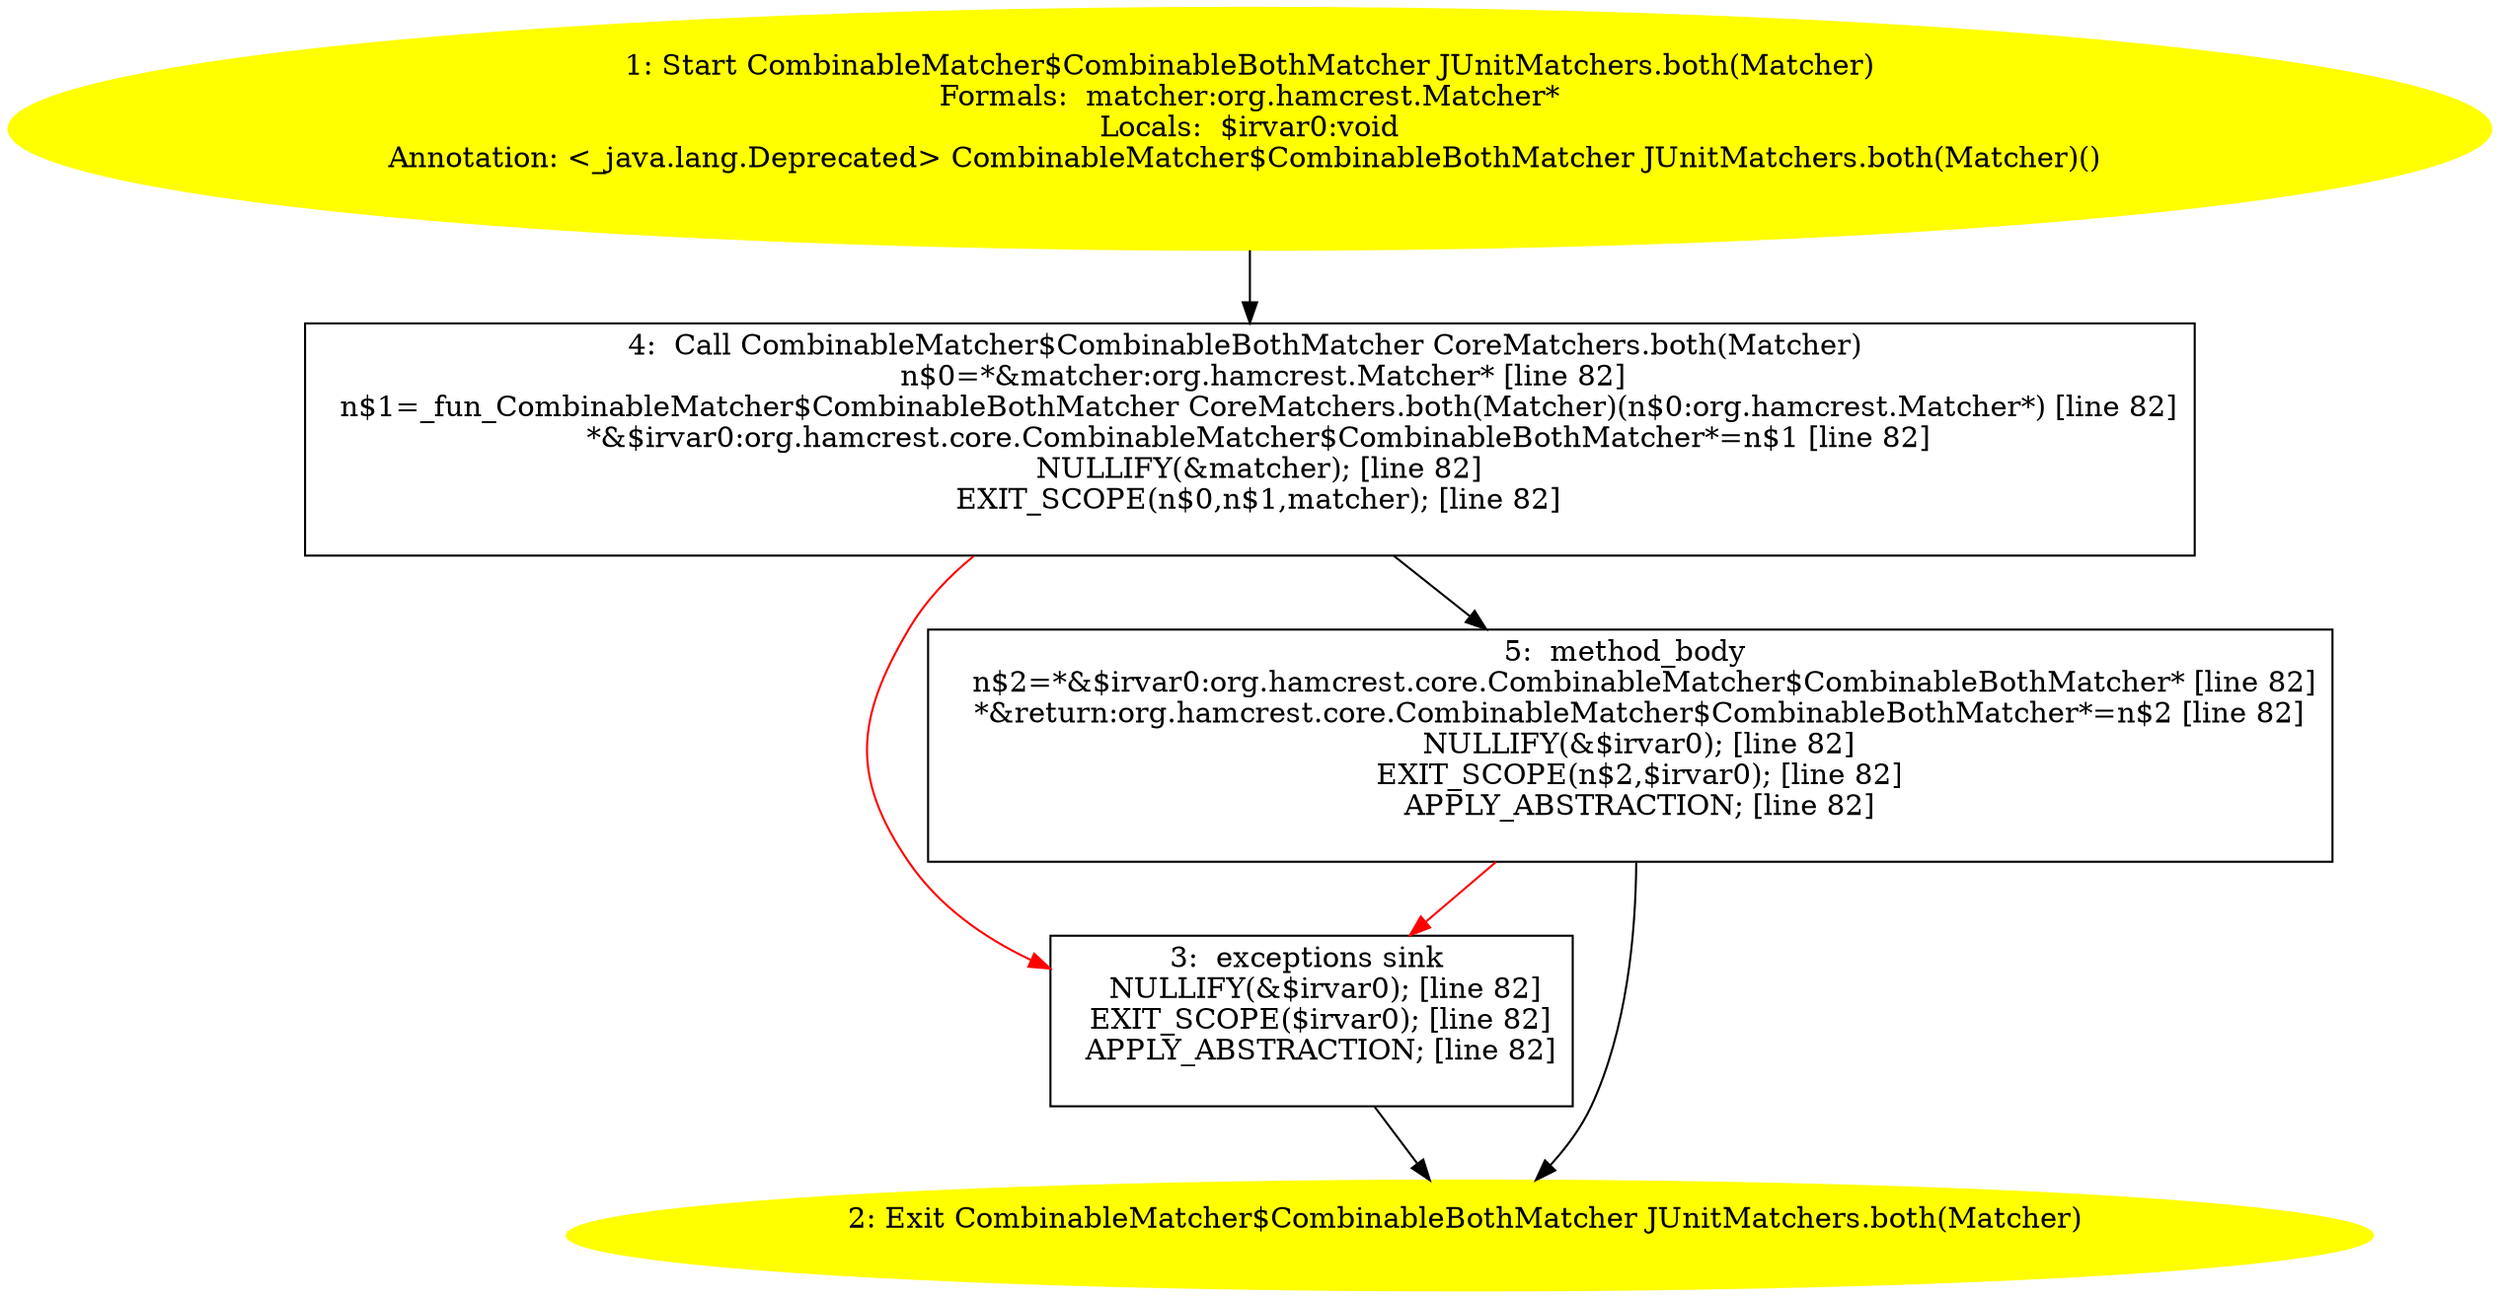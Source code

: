 /* @generated */
digraph cfg {
"org.junit.matchers.JUnitMatchers.both(org.hamcrest.Matcher):org.hamcrest.core.CombinableMatcher$Comb.f2805fb6d17928b53a0b4b05d7dbf764_1" [label="1: Start CombinableMatcher$CombinableBothMatcher JUnitMatchers.both(Matcher)\nFormals:  matcher:org.hamcrest.Matcher*\nLocals:  $irvar0:void\nAnnotation: <_java.lang.Deprecated> CombinableMatcher$CombinableBothMatcher JUnitMatchers.both(Matcher)() \n  " color=yellow style=filled]
	

	 "org.junit.matchers.JUnitMatchers.both(org.hamcrest.Matcher):org.hamcrest.core.CombinableMatcher$Comb.f2805fb6d17928b53a0b4b05d7dbf764_1" -> "org.junit.matchers.JUnitMatchers.both(org.hamcrest.Matcher):org.hamcrest.core.CombinableMatcher$Comb.f2805fb6d17928b53a0b4b05d7dbf764_4" ;
"org.junit.matchers.JUnitMatchers.both(org.hamcrest.Matcher):org.hamcrest.core.CombinableMatcher$Comb.f2805fb6d17928b53a0b4b05d7dbf764_2" [label="2: Exit CombinableMatcher$CombinableBothMatcher JUnitMatchers.both(Matcher) \n  " color=yellow style=filled]
	

"org.junit.matchers.JUnitMatchers.both(org.hamcrest.Matcher):org.hamcrest.core.CombinableMatcher$Comb.f2805fb6d17928b53a0b4b05d7dbf764_3" [label="3:  exceptions sink \n   NULLIFY(&$irvar0); [line 82]\n  EXIT_SCOPE($irvar0); [line 82]\n  APPLY_ABSTRACTION; [line 82]\n " shape="box"]
	

	 "org.junit.matchers.JUnitMatchers.both(org.hamcrest.Matcher):org.hamcrest.core.CombinableMatcher$Comb.f2805fb6d17928b53a0b4b05d7dbf764_3" -> "org.junit.matchers.JUnitMatchers.both(org.hamcrest.Matcher):org.hamcrest.core.CombinableMatcher$Comb.f2805fb6d17928b53a0b4b05d7dbf764_2" ;
"org.junit.matchers.JUnitMatchers.both(org.hamcrest.Matcher):org.hamcrest.core.CombinableMatcher$Comb.f2805fb6d17928b53a0b4b05d7dbf764_4" [label="4:  Call CombinableMatcher$CombinableBothMatcher CoreMatchers.both(Matcher) \n   n$0=*&matcher:org.hamcrest.Matcher* [line 82]\n  n$1=_fun_CombinableMatcher$CombinableBothMatcher CoreMatchers.both(Matcher)(n$0:org.hamcrest.Matcher*) [line 82]\n  *&$irvar0:org.hamcrest.core.CombinableMatcher$CombinableBothMatcher*=n$1 [line 82]\n  NULLIFY(&matcher); [line 82]\n  EXIT_SCOPE(n$0,n$1,matcher); [line 82]\n " shape="box"]
	

	 "org.junit.matchers.JUnitMatchers.both(org.hamcrest.Matcher):org.hamcrest.core.CombinableMatcher$Comb.f2805fb6d17928b53a0b4b05d7dbf764_4" -> "org.junit.matchers.JUnitMatchers.both(org.hamcrest.Matcher):org.hamcrest.core.CombinableMatcher$Comb.f2805fb6d17928b53a0b4b05d7dbf764_5" ;
	 "org.junit.matchers.JUnitMatchers.both(org.hamcrest.Matcher):org.hamcrest.core.CombinableMatcher$Comb.f2805fb6d17928b53a0b4b05d7dbf764_4" -> "org.junit.matchers.JUnitMatchers.both(org.hamcrest.Matcher):org.hamcrest.core.CombinableMatcher$Comb.f2805fb6d17928b53a0b4b05d7dbf764_3" [color="red" ];
"org.junit.matchers.JUnitMatchers.both(org.hamcrest.Matcher):org.hamcrest.core.CombinableMatcher$Comb.f2805fb6d17928b53a0b4b05d7dbf764_5" [label="5:  method_body \n   n$2=*&$irvar0:org.hamcrest.core.CombinableMatcher$CombinableBothMatcher* [line 82]\n  *&return:org.hamcrest.core.CombinableMatcher$CombinableBothMatcher*=n$2 [line 82]\n  NULLIFY(&$irvar0); [line 82]\n  EXIT_SCOPE(n$2,$irvar0); [line 82]\n  APPLY_ABSTRACTION; [line 82]\n " shape="box"]
	

	 "org.junit.matchers.JUnitMatchers.both(org.hamcrest.Matcher):org.hamcrest.core.CombinableMatcher$Comb.f2805fb6d17928b53a0b4b05d7dbf764_5" -> "org.junit.matchers.JUnitMatchers.both(org.hamcrest.Matcher):org.hamcrest.core.CombinableMatcher$Comb.f2805fb6d17928b53a0b4b05d7dbf764_2" ;
	 "org.junit.matchers.JUnitMatchers.both(org.hamcrest.Matcher):org.hamcrest.core.CombinableMatcher$Comb.f2805fb6d17928b53a0b4b05d7dbf764_5" -> "org.junit.matchers.JUnitMatchers.both(org.hamcrest.Matcher):org.hamcrest.core.CombinableMatcher$Comb.f2805fb6d17928b53a0b4b05d7dbf764_3" [color="red" ];
}
